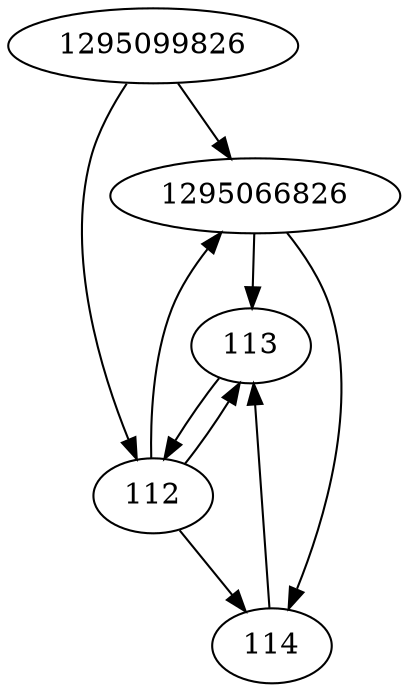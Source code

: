 strict digraph  {
1295066826;
112;
113;
1295099826;
114;
1295066826 -> 113;
1295066826 -> 114;
112 -> 113;
112 -> 1295066826;
112 -> 114;
113 -> 112;
1295099826 -> 1295066826;
1295099826 -> 112;
114 -> 113;
}
